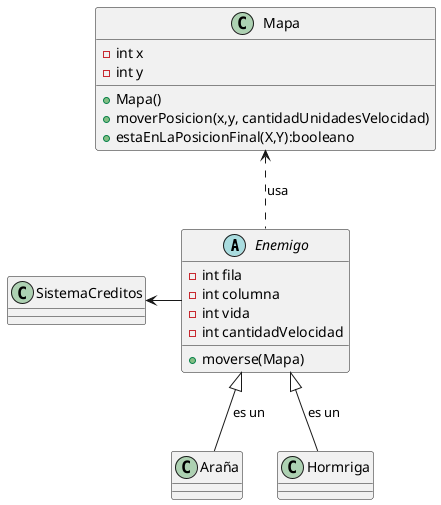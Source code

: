 @startuml


abstract class Enemigo{
    -int fila
    -int columna
    -int vida
    -int cantidadVelocidad
    +moverse(Mapa)
}
class Mapa{
    -int x
    -int y
    +Mapa()
    +moverPosicion(x,y, cantidadUnidadesVelocidad)
    +estaEnLaPosicionFinal(X,Y):booleano
}

Mapa <.. Enemigo: usa


Enemigo -left-> SistemaCreditos
Enemigo <|-- Araña: es un
Enemigo <|--  Hormriga:es un
@enduml